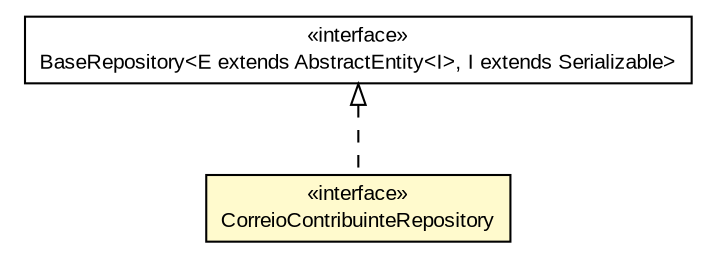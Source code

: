 #!/usr/local/bin/dot
#
# Class diagram 
# Generated by UMLGraph version R5_6 (http://www.umlgraph.org/)
#

digraph G {
	edge [fontname="arial",fontsize=10,labelfontname="arial",labelfontsize=10];
	node [fontname="arial",fontsize=10,shape=plaintext];
	nodesep=0.25;
	ranksep=0.5;
	// br.gov.to.sefaz.persistence.repository.BaseRepository<E extends br.gov.to.sefaz.persistence.entity.AbstractEntity<I>, I extends java.io.Serializable>
	c77293 [label=<<table title="br.gov.to.sefaz.persistence.repository.BaseRepository" border="0" cellborder="1" cellspacing="0" cellpadding="2" port="p" href="../../../persistence/repository/BaseRepository.html">
		<tr><td><table border="0" cellspacing="0" cellpadding="1">
<tr><td align="center" balign="center"> &#171;interface&#187; </td></tr>
<tr><td align="center" balign="center"> BaseRepository&lt;E extends AbstractEntity&lt;I&gt;, I extends Serializable&gt; </td></tr>
		</table></td></tr>
		</table>>, URL="../../../persistence/repository/BaseRepository.html", fontname="arial", fontcolor="black", fontsize=10.0];
	// br.gov.to.sefaz.seg.persistence.repository.CorreioContribuinteRepository
	c77451 [label=<<table title="br.gov.to.sefaz.seg.persistence.repository.CorreioContribuinteRepository" border="0" cellborder="1" cellspacing="0" cellpadding="2" port="p" bgcolor="lemonChiffon" href="./CorreioContribuinteRepository.html">
		<tr><td><table border="0" cellspacing="0" cellpadding="1">
<tr><td align="center" balign="center"> &#171;interface&#187; </td></tr>
<tr><td align="center" balign="center"> CorreioContribuinteRepository </td></tr>
		</table></td></tr>
		</table>>, URL="./CorreioContribuinteRepository.html", fontname="arial", fontcolor="black", fontsize=10.0];
	//br.gov.to.sefaz.seg.persistence.repository.CorreioContribuinteRepository implements br.gov.to.sefaz.persistence.repository.BaseRepository<E extends br.gov.to.sefaz.persistence.entity.AbstractEntity<I>, I extends java.io.Serializable>
	c77293:p -> c77451:p [dir=back,arrowtail=empty,style=dashed];
}

